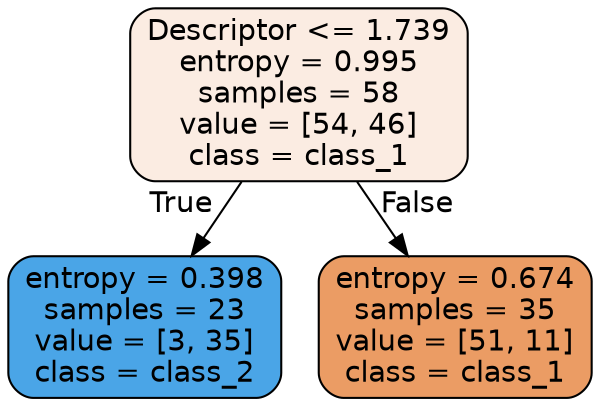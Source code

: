 digraph Tree {
node [shape=box, style="filled, rounded", color="black", fontname="helvetica"] ;
edge [fontname="helvetica"] ;
0 [label="Descriptor <= 1.739\nentropy = 0.995\nsamples = 58\nvalue = [54, 46]\nclass = class_1", fillcolor="#fbece2"] ;
1 [label="entropy = 0.398\nsamples = 23\nvalue = [3, 35]\nclass = class_2", fillcolor="#4aa5e7"] ;
0 -> 1 [labeldistance=2.5, labelangle=45, headlabel="True"] ;
2 [label="entropy = 0.674\nsamples = 35\nvalue = [51, 11]\nclass = class_1", fillcolor="#eb9c64"] ;
0 -> 2 [labeldistance=2.5, labelangle=-45, headlabel="False"] ;
}